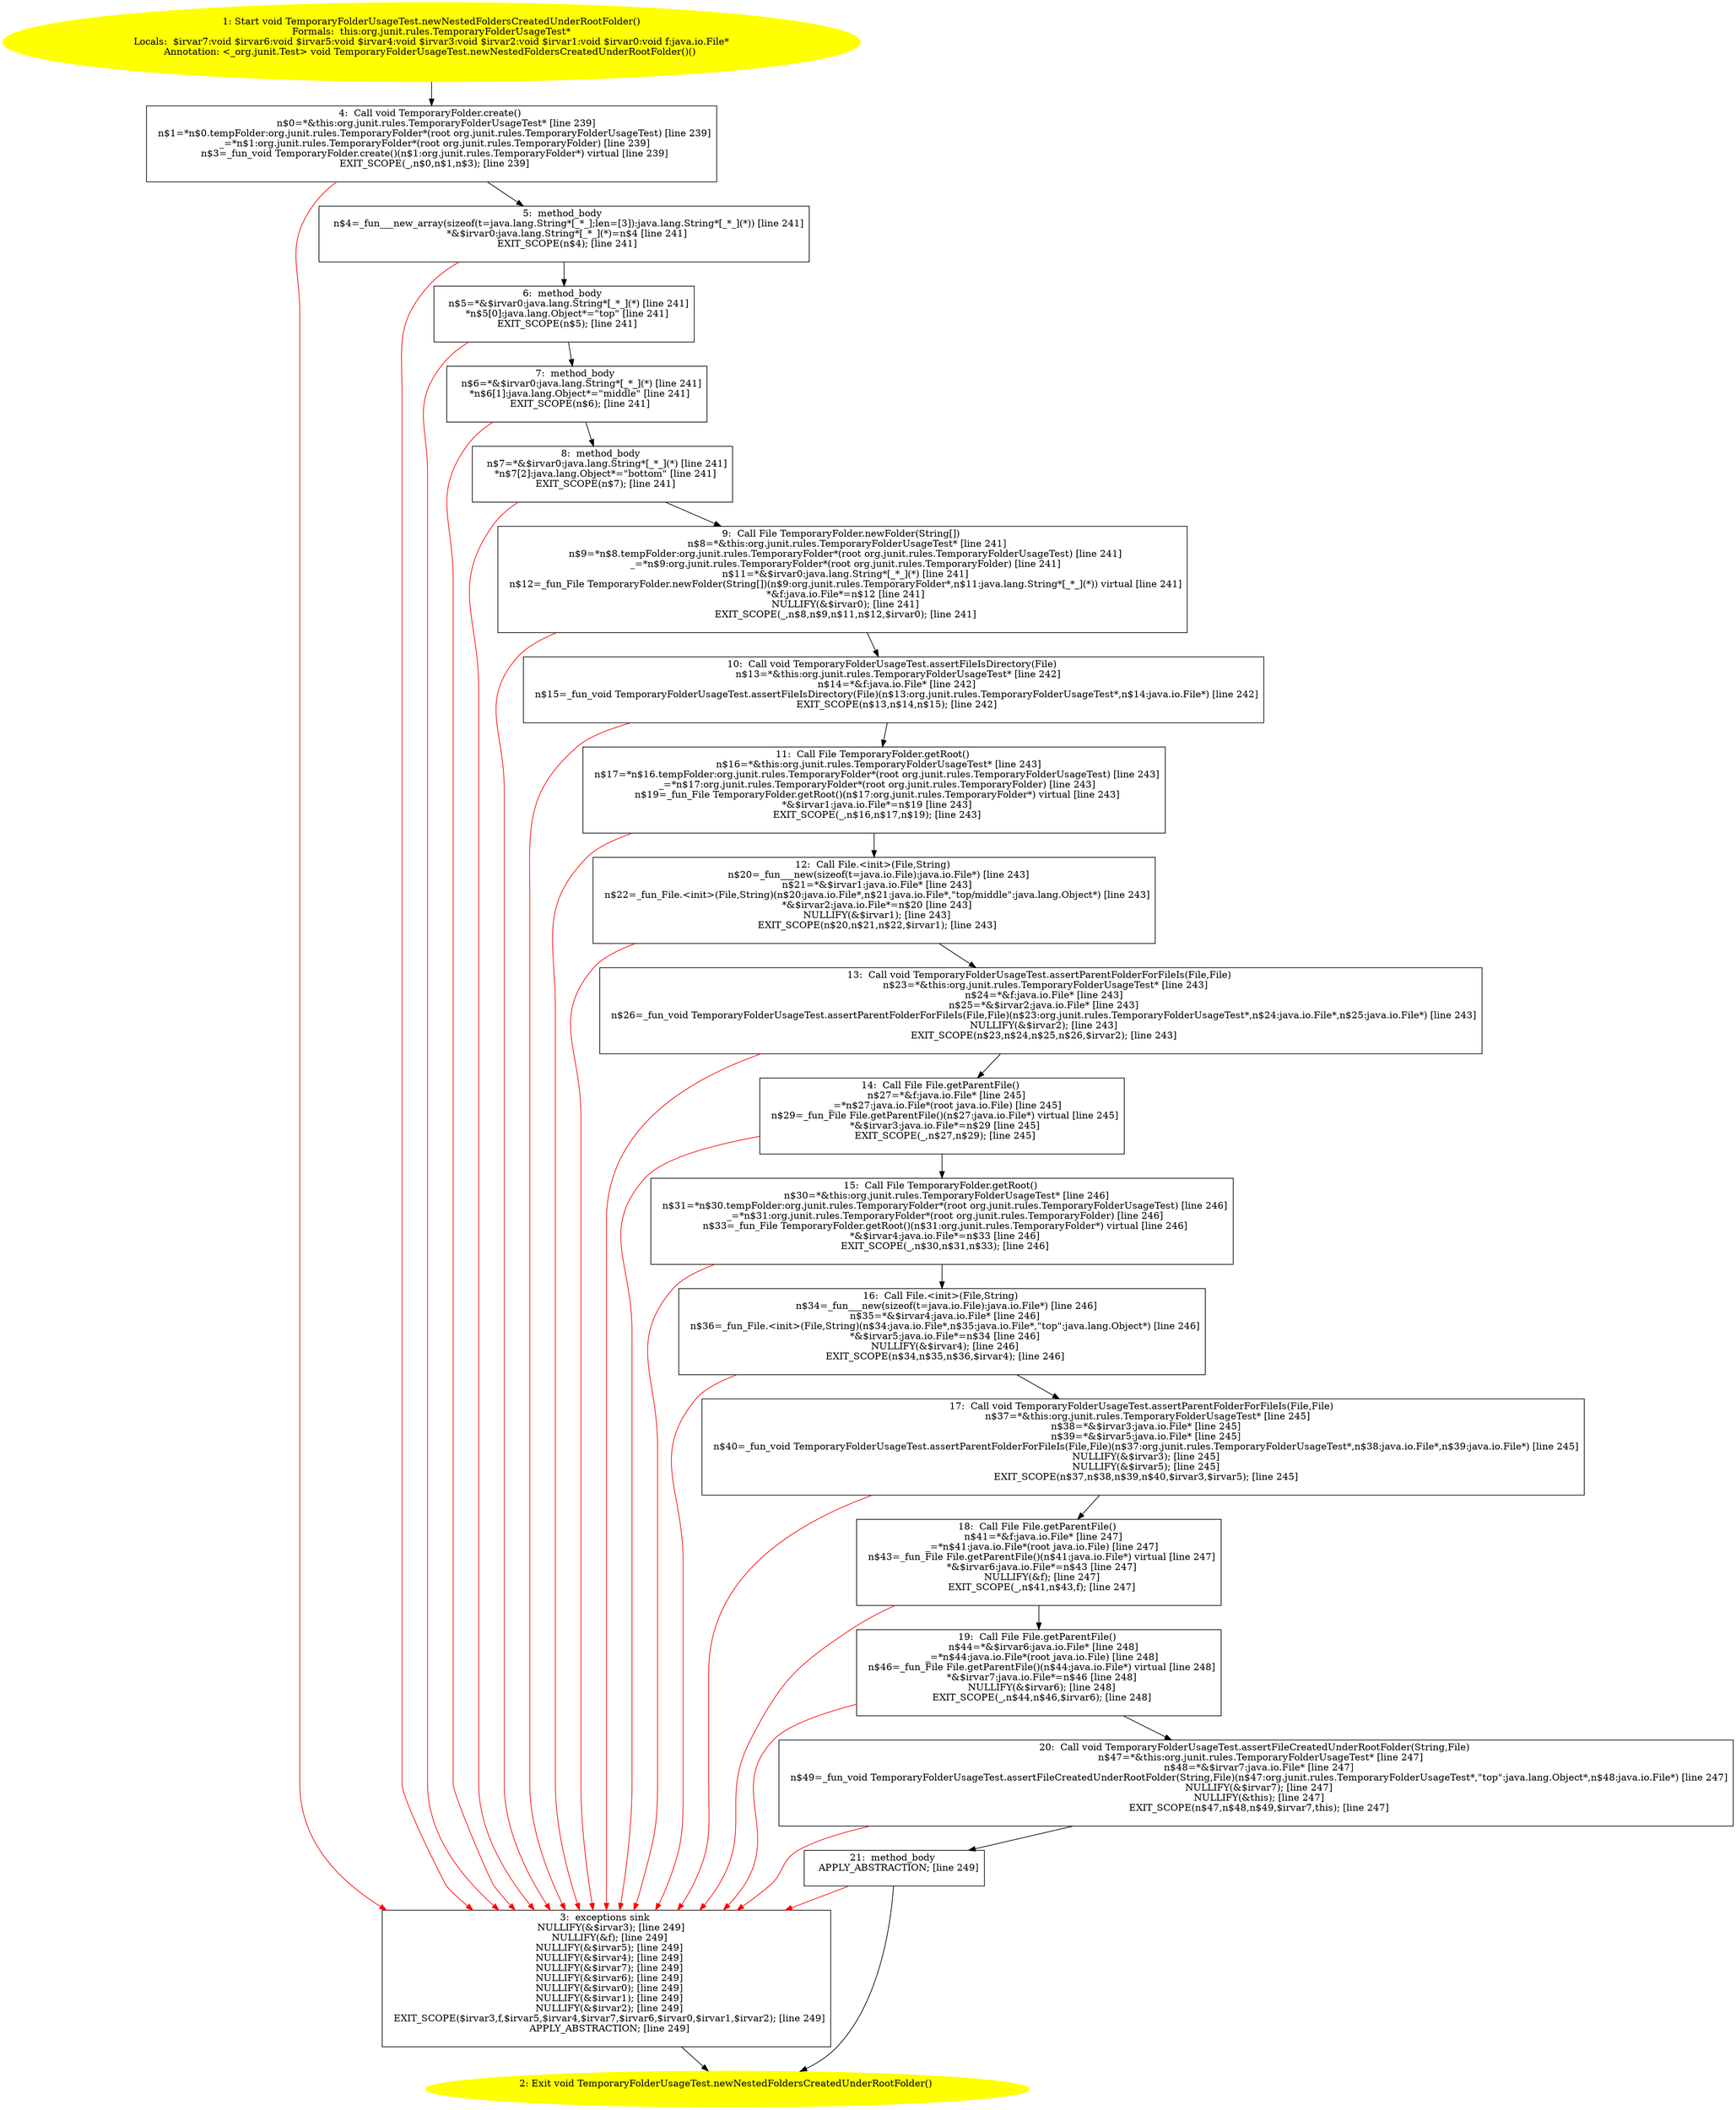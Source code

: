 /* @generated */
digraph cfg {
"org.junit.rules.TemporaryFolderUsageTest.newNestedFoldersCreatedUnderRootFolder():void.fa3fa28a13e59d0a9cc6decca48544f9_1" [label="1: Start void TemporaryFolderUsageTest.newNestedFoldersCreatedUnderRootFolder()\nFormals:  this:org.junit.rules.TemporaryFolderUsageTest*\nLocals:  $irvar7:void $irvar6:void $irvar5:void $irvar4:void $irvar3:void $irvar2:void $irvar1:void $irvar0:void f:java.io.File*\nAnnotation: <_org.junit.Test> void TemporaryFolderUsageTest.newNestedFoldersCreatedUnderRootFolder()() \n  " color=yellow style=filled]
	

	 "org.junit.rules.TemporaryFolderUsageTest.newNestedFoldersCreatedUnderRootFolder():void.fa3fa28a13e59d0a9cc6decca48544f9_1" -> "org.junit.rules.TemporaryFolderUsageTest.newNestedFoldersCreatedUnderRootFolder():void.fa3fa28a13e59d0a9cc6decca48544f9_4" ;
"org.junit.rules.TemporaryFolderUsageTest.newNestedFoldersCreatedUnderRootFolder():void.fa3fa28a13e59d0a9cc6decca48544f9_2" [label="2: Exit void TemporaryFolderUsageTest.newNestedFoldersCreatedUnderRootFolder() \n  " color=yellow style=filled]
	

"org.junit.rules.TemporaryFolderUsageTest.newNestedFoldersCreatedUnderRootFolder():void.fa3fa28a13e59d0a9cc6decca48544f9_3" [label="3:  exceptions sink \n   NULLIFY(&$irvar3); [line 249]\n  NULLIFY(&f); [line 249]\n  NULLIFY(&$irvar5); [line 249]\n  NULLIFY(&$irvar4); [line 249]\n  NULLIFY(&$irvar7); [line 249]\n  NULLIFY(&$irvar6); [line 249]\n  NULLIFY(&$irvar0); [line 249]\n  NULLIFY(&$irvar1); [line 249]\n  NULLIFY(&$irvar2); [line 249]\n  EXIT_SCOPE($irvar3,f,$irvar5,$irvar4,$irvar7,$irvar6,$irvar0,$irvar1,$irvar2); [line 249]\n  APPLY_ABSTRACTION; [line 249]\n " shape="box"]
	

	 "org.junit.rules.TemporaryFolderUsageTest.newNestedFoldersCreatedUnderRootFolder():void.fa3fa28a13e59d0a9cc6decca48544f9_3" -> "org.junit.rules.TemporaryFolderUsageTest.newNestedFoldersCreatedUnderRootFolder():void.fa3fa28a13e59d0a9cc6decca48544f9_2" ;
"org.junit.rules.TemporaryFolderUsageTest.newNestedFoldersCreatedUnderRootFolder():void.fa3fa28a13e59d0a9cc6decca48544f9_4" [label="4:  Call void TemporaryFolder.create() \n   n$0=*&this:org.junit.rules.TemporaryFolderUsageTest* [line 239]\n  n$1=*n$0.tempFolder:org.junit.rules.TemporaryFolder*(root org.junit.rules.TemporaryFolderUsageTest) [line 239]\n  _=*n$1:org.junit.rules.TemporaryFolder*(root org.junit.rules.TemporaryFolder) [line 239]\n  n$3=_fun_void TemporaryFolder.create()(n$1:org.junit.rules.TemporaryFolder*) virtual [line 239]\n  EXIT_SCOPE(_,n$0,n$1,n$3); [line 239]\n " shape="box"]
	

	 "org.junit.rules.TemporaryFolderUsageTest.newNestedFoldersCreatedUnderRootFolder():void.fa3fa28a13e59d0a9cc6decca48544f9_4" -> "org.junit.rules.TemporaryFolderUsageTest.newNestedFoldersCreatedUnderRootFolder():void.fa3fa28a13e59d0a9cc6decca48544f9_5" ;
	 "org.junit.rules.TemporaryFolderUsageTest.newNestedFoldersCreatedUnderRootFolder():void.fa3fa28a13e59d0a9cc6decca48544f9_4" -> "org.junit.rules.TemporaryFolderUsageTest.newNestedFoldersCreatedUnderRootFolder():void.fa3fa28a13e59d0a9cc6decca48544f9_3" [color="red" ];
"org.junit.rules.TemporaryFolderUsageTest.newNestedFoldersCreatedUnderRootFolder():void.fa3fa28a13e59d0a9cc6decca48544f9_5" [label="5:  method_body \n   n$4=_fun___new_array(sizeof(t=java.lang.String*[_*_];len=[3]):java.lang.String*[_*_](*)) [line 241]\n  *&$irvar0:java.lang.String*[_*_](*)=n$4 [line 241]\n  EXIT_SCOPE(n$4); [line 241]\n " shape="box"]
	

	 "org.junit.rules.TemporaryFolderUsageTest.newNestedFoldersCreatedUnderRootFolder():void.fa3fa28a13e59d0a9cc6decca48544f9_5" -> "org.junit.rules.TemporaryFolderUsageTest.newNestedFoldersCreatedUnderRootFolder():void.fa3fa28a13e59d0a9cc6decca48544f9_6" ;
	 "org.junit.rules.TemporaryFolderUsageTest.newNestedFoldersCreatedUnderRootFolder():void.fa3fa28a13e59d0a9cc6decca48544f9_5" -> "org.junit.rules.TemporaryFolderUsageTest.newNestedFoldersCreatedUnderRootFolder():void.fa3fa28a13e59d0a9cc6decca48544f9_3" [color="red" ];
"org.junit.rules.TemporaryFolderUsageTest.newNestedFoldersCreatedUnderRootFolder():void.fa3fa28a13e59d0a9cc6decca48544f9_6" [label="6:  method_body \n   n$5=*&$irvar0:java.lang.String*[_*_](*) [line 241]\n  *n$5[0]:java.lang.Object*=\"top\" [line 241]\n  EXIT_SCOPE(n$5); [line 241]\n " shape="box"]
	

	 "org.junit.rules.TemporaryFolderUsageTest.newNestedFoldersCreatedUnderRootFolder():void.fa3fa28a13e59d0a9cc6decca48544f9_6" -> "org.junit.rules.TemporaryFolderUsageTest.newNestedFoldersCreatedUnderRootFolder():void.fa3fa28a13e59d0a9cc6decca48544f9_7" ;
	 "org.junit.rules.TemporaryFolderUsageTest.newNestedFoldersCreatedUnderRootFolder():void.fa3fa28a13e59d0a9cc6decca48544f9_6" -> "org.junit.rules.TemporaryFolderUsageTest.newNestedFoldersCreatedUnderRootFolder():void.fa3fa28a13e59d0a9cc6decca48544f9_3" [color="red" ];
"org.junit.rules.TemporaryFolderUsageTest.newNestedFoldersCreatedUnderRootFolder():void.fa3fa28a13e59d0a9cc6decca48544f9_7" [label="7:  method_body \n   n$6=*&$irvar0:java.lang.String*[_*_](*) [line 241]\n  *n$6[1]:java.lang.Object*=\"middle\" [line 241]\n  EXIT_SCOPE(n$6); [line 241]\n " shape="box"]
	

	 "org.junit.rules.TemporaryFolderUsageTest.newNestedFoldersCreatedUnderRootFolder():void.fa3fa28a13e59d0a9cc6decca48544f9_7" -> "org.junit.rules.TemporaryFolderUsageTest.newNestedFoldersCreatedUnderRootFolder():void.fa3fa28a13e59d0a9cc6decca48544f9_8" ;
	 "org.junit.rules.TemporaryFolderUsageTest.newNestedFoldersCreatedUnderRootFolder():void.fa3fa28a13e59d0a9cc6decca48544f9_7" -> "org.junit.rules.TemporaryFolderUsageTest.newNestedFoldersCreatedUnderRootFolder():void.fa3fa28a13e59d0a9cc6decca48544f9_3" [color="red" ];
"org.junit.rules.TemporaryFolderUsageTest.newNestedFoldersCreatedUnderRootFolder():void.fa3fa28a13e59d0a9cc6decca48544f9_8" [label="8:  method_body \n   n$7=*&$irvar0:java.lang.String*[_*_](*) [line 241]\n  *n$7[2]:java.lang.Object*=\"bottom\" [line 241]\n  EXIT_SCOPE(n$7); [line 241]\n " shape="box"]
	

	 "org.junit.rules.TemporaryFolderUsageTest.newNestedFoldersCreatedUnderRootFolder():void.fa3fa28a13e59d0a9cc6decca48544f9_8" -> "org.junit.rules.TemporaryFolderUsageTest.newNestedFoldersCreatedUnderRootFolder():void.fa3fa28a13e59d0a9cc6decca48544f9_9" ;
	 "org.junit.rules.TemporaryFolderUsageTest.newNestedFoldersCreatedUnderRootFolder():void.fa3fa28a13e59d0a9cc6decca48544f9_8" -> "org.junit.rules.TemporaryFolderUsageTest.newNestedFoldersCreatedUnderRootFolder():void.fa3fa28a13e59d0a9cc6decca48544f9_3" [color="red" ];
"org.junit.rules.TemporaryFolderUsageTest.newNestedFoldersCreatedUnderRootFolder():void.fa3fa28a13e59d0a9cc6decca48544f9_9" [label="9:  Call File TemporaryFolder.newFolder(String[]) \n   n$8=*&this:org.junit.rules.TemporaryFolderUsageTest* [line 241]\n  n$9=*n$8.tempFolder:org.junit.rules.TemporaryFolder*(root org.junit.rules.TemporaryFolderUsageTest) [line 241]\n  _=*n$9:org.junit.rules.TemporaryFolder*(root org.junit.rules.TemporaryFolder) [line 241]\n  n$11=*&$irvar0:java.lang.String*[_*_](*) [line 241]\n  n$12=_fun_File TemporaryFolder.newFolder(String[])(n$9:org.junit.rules.TemporaryFolder*,n$11:java.lang.String*[_*_](*)) virtual [line 241]\n  *&f:java.io.File*=n$12 [line 241]\n  NULLIFY(&$irvar0); [line 241]\n  EXIT_SCOPE(_,n$8,n$9,n$11,n$12,$irvar0); [line 241]\n " shape="box"]
	

	 "org.junit.rules.TemporaryFolderUsageTest.newNestedFoldersCreatedUnderRootFolder():void.fa3fa28a13e59d0a9cc6decca48544f9_9" -> "org.junit.rules.TemporaryFolderUsageTest.newNestedFoldersCreatedUnderRootFolder():void.fa3fa28a13e59d0a9cc6decca48544f9_10" ;
	 "org.junit.rules.TemporaryFolderUsageTest.newNestedFoldersCreatedUnderRootFolder():void.fa3fa28a13e59d0a9cc6decca48544f9_9" -> "org.junit.rules.TemporaryFolderUsageTest.newNestedFoldersCreatedUnderRootFolder():void.fa3fa28a13e59d0a9cc6decca48544f9_3" [color="red" ];
"org.junit.rules.TemporaryFolderUsageTest.newNestedFoldersCreatedUnderRootFolder():void.fa3fa28a13e59d0a9cc6decca48544f9_10" [label="10:  Call void TemporaryFolderUsageTest.assertFileIsDirectory(File) \n   n$13=*&this:org.junit.rules.TemporaryFolderUsageTest* [line 242]\n  n$14=*&f:java.io.File* [line 242]\n  n$15=_fun_void TemporaryFolderUsageTest.assertFileIsDirectory(File)(n$13:org.junit.rules.TemporaryFolderUsageTest*,n$14:java.io.File*) [line 242]\n  EXIT_SCOPE(n$13,n$14,n$15); [line 242]\n " shape="box"]
	

	 "org.junit.rules.TemporaryFolderUsageTest.newNestedFoldersCreatedUnderRootFolder():void.fa3fa28a13e59d0a9cc6decca48544f9_10" -> "org.junit.rules.TemporaryFolderUsageTest.newNestedFoldersCreatedUnderRootFolder():void.fa3fa28a13e59d0a9cc6decca48544f9_11" ;
	 "org.junit.rules.TemporaryFolderUsageTest.newNestedFoldersCreatedUnderRootFolder():void.fa3fa28a13e59d0a9cc6decca48544f9_10" -> "org.junit.rules.TemporaryFolderUsageTest.newNestedFoldersCreatedUnderRootFolder():void.fa3fa28a13e59d0a9cc6decca48544f9_3" [color="red" ];
"org.junit.rules.TemporaryFolderUsageTest.newNestedFoldersCreatedUnderRootFolder():void.fa3fa28a13e59d0a9cc6decca48544f9_11" [label="11:  Call File TemporaryFolder.getRoot() \n   n$16=*&this:org.junit.rules.TemporaryFolderUsageTest* [line 243]\n  n$17=*n$16.tempFolder:org.junit.rules.TemporaryFolder*(root org.junit.rules.TemporaryFolderUsageTest) [line 243]\n  _=*n$17:org.junit.rules.TemporaryFolder*(root org.junit.rules.TemporaryFolder) [line 243]\n  n$19=_fun_File TemporaryFolder.getRoot()(n$17:org.junit.rules.TemporaryFolder*) virtual [line 243]\n  *&$irvar1:java.io.File*=n$19 [line 243]\n  EXIT_SCOPE(_,n$16,n$17,n$19); [line 243]\n " shape="box"]
	

	 "org.junit.rules.TemporaryFolderUsageTest.newNestedFoldersCreatedUnderRootFolder():void.fa3fa28a13e59d0a9cc6decca48544f9_11" -> "org.junit.rules.TemporaryFolderUsageTest.newNestedFoldersCreatedUnderRootFolder():void.fa3fa28a13e59d0a9cc6decca48544f9_12" ;
	 "org.junit.rules.TemporaryFolderUsageTest.newNestedFoldersCreatedUnderRootFolder():void.fa3fa28a13e59d0a9cc6decca48544f9_11" -> "org.junit.rules.TemporaryFolderUsageTest.newNestedFoldersCreatedUnderRootFolder():void.fa3fa28a13e59d0a9cc6decca48544f9_3" [color="red" ];
"org.junit.rules.TemporaryFolderUsageTest.newNestedFoldersCreatedUnderRootFolder():void.fa3fa28a13e59d0a9cc6decca48544f9_12" [label="12:  Call File.<init>(File,String) \n   n$20=_fun___new(sizeof(t=java.io.File):java.io.File*) [line 243]\n  n$21=*&$irvar1:java.io.File* [line 243]\n  n$22=_fun_File.<init>(File,String)(n$20:java.io.File*,n$21:java.io.File*,\"top/middle\":java.lang.Object*) [line 243]\n  *&$irvar2:java.io.File*=n$20 [line 243]\n  NULLIFY(&$irvar1); [line 243]\n  EXIT_SCOPE(n$20,n$21,n$22,$irvar1); [line 243]\n " shape="box"]
	

	 "org.junit.rules.TemporaryFolderUsageTest.newNestedFoldersCreatedUnderRootFolder():void.fa3fa28a13e59d0a9cc6decca48544f9_12" -> "org.junit.rules.TemporaryFolderUsageTest.newNestedFoldersCreatedUnderRootFolder():void.fa3fa28a13e59d0a9cc6decca48544f9_13" ;
	 "org.junit.rules.TemporaryFolderUsageTest.newNestedFoldersCreatedUnderRootFolder():void.fa3fa28a13e59d0a9cc6decca48544f9_12" -> "org.junit.rules.TemporaryFolderUsageTest.newNestedFoldersCreatedUnderRootFolder():void.fa3fa28a13e59d0a9cc6decca48544f9_3" [color="red" ];
"org.junit.rules.TemporaryFolderUsageTest.newNestedFoldersCreatedUnderRootFolder():void.fa3fa28a13e59d0a9cc6decca48544f9_13" [label="13:  Call void TemporaryFolderUsageTest.assertParentFolderForFileIs(File,File) \n   n$23=*&this:org.junit.rules.TemporaryFolderUsageTest* [line 243]\n  n$24=*&f:java.io.File* [line 243]\n  n$25=*&$irvar2:java.io.File* [line 243]\n  n$26=_fun_void TemporaryFolderUsageTest.assertParentFolderForFileIs(File,File)(n$23:org.junit.rules.TemporaryFolderUsageTest*,n$24:java.io.File*,n$25:java.io.File*) [line 243]\n  NULLIFY(&$irvar2); [line 243]\n  EXIT_SCOPE(n$23,n$24,n$25,n$26,$irvar2); [line 243]\n " shape="box"]
	

	 "org.junit.rules.TemporaryFolderUsageTest.newNestedFoldersCreatedUnderRootFolder():void.fa3fa28a13e59d0a9cc6decca48544f9_13" -> "org.junit.rules.TemporaryFolderUsageTest.newNestedFoldersCreatedUnderRootFolder():void.fa3fa28a13e59d0a9cc6decca48544f9_14" ;
	 "org.junit.rules.TemporaryFolderUsageTest.newNestedFoldersCreatedUnderRootFolder():void.fa3fa28a13e59d0a9cc6decca48544f9_13" -> "org.junit.rules.TemporaryFolderUsageTest.newNestedFoldersCreatedUnderRootFolder():void.fa3fa28a13e59d0a9cc6decca48544f9_3" [color="red" ];
"org.junit.rules.TemporaryFolderUsageTest.newNestedFoldersCreatedUnderRootFolder():void.fa3fa28a13e59d0a9cc6decca48544f9_14" [label="14:  Call File File.getParentFile() \n   n$27=*&f:java.io.File* [line 245]\n  _=*n$27:java.io.File*(root java.io.File) [line 245]\n  n$29=_fun_File File.getParentFile()(n$27:java.io.File*) virtual [line 245]\n  *&$irvar3:java.io.File*=n$29 [line 245]\n  EXIT_SCOPE(_,n$27,n$29); [line 245]\n " shape="box"]
	

	 "org.junit.rules.TemporaryFolderUsageTest.newNestedFoldersCreatedUnderRootFolder():void.fa3fa28a13e59d0a9cc6decca48544f9_14" -> "org.junit.rules.TemporaryFolderUsageTest.newNestedFoldersCreatedUnderRootFolder():void.fa3fa28a13e59d0a9cc6decca48544f9_15" ;
	 "org.junit.rules.TemporaryFolderUsageTest.newNestedFoldersCreatedUnderRootFolder():void.fa3fa28a13e59d0a9cc6decca48544f9_14" -> "org.junit.rules.TemporaryFolderUsageTest.newNestedFoldersCreatedUnderRootFolder():void.fa3fa28a13e59d0a9cc6decca48544f9_3" [color="red" ];
"org.junit.rules.TemporaryFolderUsageTest.newNestedFoldersCreatedUnderRootFolder():void.fa3fa28a13e59d0a9cc6decca48544f9_15" [label="15:  Call File TemporaryFolder.getRoot() \n   n$30=*&this:org.junit.rules.TemporaryFolderUsageTest* [line 246]\n  n$31=*n$30.tempFolder:org.junit.rules.TemporaryFolder*(root org.junit.rules.TemporaryFolderUsageTest) [line 246]\n  _=*n$31:org.junit.rules.TemporaryFolder*(root org.junit.rules.TemporaryFolder) [line 246]\n  n$33=_fun_File TemporaryFolder.getRoot()(n$31:org.junit.rules.TemporaryFolder*) virtual [line 246]\n  *&$irvar4:java.io.File*=n$33 [line 246]\n  EXIT_SCOPE(_,n$30,n$31,n$33); [line 246]\n " shape="box"]
	

	 "org.junit.rules.TemporaryFolderUsageTest.newNestedFoldersCreatedUnderRootFolder():void.fa3fa28a13e59d0a9cc6decca48544f9_15" -> "org.junit.rules.TemporaryFolderUsageTest.newNestedFoldersCreatedUnderRootFolder():void.fa3fa28a13e59d0a9cc6decca48544f9_16" ;
	 "org.junit.rules.TemporaryFolderUsageTest.newNestedFoldersCreatedUnderRootFolder():void.fa3fa28a13e59d0a9cc6decca48544f9_15" -> "org.junit.rules.TemporaryFolderUsageTest.newNestedFoldersCreatedUnderRootFolder():void.fa3fa28a13e59d0a9cc6decca48544f9_3" [color="red" ];
"org.junit.rules.TemporaryFolderUsageTest.newNestedFoldersCreatedUnderRootFolder():void.fa3fa28a13e59d0a9cc6decca48544f9_16" [label="16:  Call File.<init>(File,String) \n   n$34=_fun___new(sizeof(t=java.io.File):java.io.File*) [line 246]\n  n$35=*&$irvar4:java.io.File* [line 246]\n  n$36=_fun_File.<init>(File,String)(n$34:java.io.File*,n$35:java.io.File*,\"top\":java.lang.Object*) [line 246]\n  *&$irvar5:java.io.File*=n$34 [line 246]\n  NULLIFY(&$irvar4); [line 246]\n  EXIT_SCOPE(n$34,n$35,n$36,$irvar4); [line 246]\n " shape="box"]
	

	 "org.junit.rules.TemporaryFolderUsageTest.newNestedFoldersCreatedUnderRootFolder():void.fa3fa28a13e59d0a9cc6decca48544f9_16" -> "org.junit.rules.TemporaryFolderUsageTest.newNestedFoldersCreatedUnderRootFolder():void.fa3fa28a13e59d0a9cc6decca48544f9_17" ;
	 "org.junit.rules.TemporaryFolderUsageTest.newNestedFoldersCreatedUnderRootFolder():void.fa3fa28a13e59d0a9cc6decca48544f9_16" -> "org.junit.rules.TemporaryFolderUsageTest.newNestedFoldersCreatedUnderRootFolder():void.fa3fa28a13e59d0a9cc6decca48544f9_3" [color="red" ];
"org.junit.rules.TemporaryFolderUsageTest.newNestedFoldersCreatedUnderRootFolder():void.fa3fa28a13e59d0a9cc6decca48544f9_17" [label="17:  Call void TemporaryFolderUsageTest.assertParentFolderForFileIs(File,File) \n   n$37=*&this:org.junit.rules.TemporaryFolderUsageTest* [line 245]\n  n$38=*&$irvar3:java.io.File* [line 245]\n  n$39=*&$irvar5:java.io.File* [line 245]\n  n$40=_fun_void TemporaryFolderUsageTest.assertParentFolderForFileIs(File,File)(n$37:org.junit.rules.TemporaryFolderUsageTest*,n$38:java.io.File*,n$39:java.io.File*) [line 245]\n  NULLIFY(&$irvar3); [line 245]\n  NULLIFY(&$irvar5); [line 245]\n  EXIT_SCOPE(n$37,n$38,n$39,n$40,$irvar3,$irvar5); [line 245]\n " shape="box"]
	

	 "org.junit.rules.TemporaryFolderUsageTest.newNestedFoldersCreatedUnderRootFolder():void.fa3fa28a13e59d0a9cc6decca48544f9_17" -> "org.junit.rules.TemporaryFolderUsageTest.newNestedFoldersCreatedUnderRootFolder():void.fa3fa28a13e59d0a9cc6decca48544f9_18" ;
	 "org.junit.rules.TemporaryFolderUsageTest.newNestedFoldersCreatedUnderRootFolder():void.fa3fa28a13e59d0a9cc6decca48544f9_17" -> "org.junit.rules.TemporaryFolderUsageTest.newNestedFoldersCreatedUnderRootFolder():void.fa3fa28a13e59d0a9cc6decca48544f9_3" [color="red" ];
"org.junit.rules.TemporaryFolderUsageTest.newNestedFoldersCreatedUnderRootFolder():void.fa3fa28a13e59d0a9cc6decca48544f9_18" [label="18:  Call File File.getParentFile() \n   n$41=*&f:java.io.File* [line 247]\n  _=*n$41:java.io.File*(root java.io.File) [line 247]\n  n$43=_fun_File File.getParentFile()(n$41:java.io.File*) virtual [line 247]\n  *&$irvar6:java.io.File*=n$43 [line 247]\n  NULLIFY(&f); [line 247]\n  EXIT_SCOPE(_,n$41,n$43,f); [line 247]\n " shape="box"]
	

	 "org.junit.rules.TemporaryFolderUsageTest.newNestedFoldersCreatedUnderRootFolder():void.fa3fa28a13e59d0a9cc6decca48544f9_18" -> "org.junit.rules.TemporaryFolderUsageTest.newNestedFoldersCreatedUnderRootFolder():void.fa3fa28a13e59d0a9cc6decca48544f9_19" ;
	 "org.junit.rules.TemporaryFolderUsageTest.newNestedFoldersCreatedUnderRootFolder():void.fa3fa28a13e59d0a9cc6decca48544f9_18" -> "org.junit.rules.TemporaryFolderUsageTest.newNestedFoldersCreatedUnderRootFolder():void.fa3fa28a13e59d0a9cc6decca48544f9_3" [color="red" ];
"org.junit.rules.TemporaryFolderUsageTest.newNestedFoldersCreatedUnderRootFolder():void.fa3fa28a13e59d0a9cc6decca48544f9_19" [label="19:  Call File File.getParentFile() \n   n$44=*&$irvar6:java.io.File* [line 248]\n  _=*n$44:java.io.File*(root java.io.File) [line 248]\n  n$46=_fun_File File.getParentFile()(n$44:java.io.File*) virtual [line 248]\n  *&$irvar7:java.io.File*=n$46 [line 248]\n  NULLIFY(&$irvar6); [line 248]\n  EXIT_SCOPE(_,n$44,n$46,$irvar6); [line 248]\n " shape="box"]
	

	 "org.junit.rules.TemporaryFolderUsageTest.newNestedFoldersCreatedUnderRootFolder():void.fa3fa28a13e59d0a9cc6decca48544f9_19" -> "org.junit.rules.TemporaryFolderUsageTest.newNestedFoldersCreatedUnderRootFolder():void.fa3fa28a13e59d0a9cc6decca48544f9_20" ;
	 "org.junit.rules.TemporaryFolderUsageTest.newNestedFoldersCreatedUnderRootFolder():void.fa3fa28a13e59d0a9cc6decca48544f9_19" -> "org.junit.rules.TemporaryFolderUsageTest.newNestedFoldersCreatedUnderRootFolder():void.fa3fa28a13e59d0a9cc6decca48544f9_3" [color="red" ];
"org.junit.rules.TemporaryFolderUsageTest.newNestedFoldersCreatedUnderRootFolder():void.fa3fa28a13e59d0a9cc6decca48544f9_20" [label="20:  Call void TemporaryFolderUsageTest.assertFileCreatedUnderRootFolder(String,File) \n   n$47=*&this:org.junit.rules.TemporaryFolderUsageTest* [line 247]\n  n$48=*&$irvar7:java.io.File* [line 247]\n  n$49=_fun_void TemporaryFolderUsageTest.assertFileCreatedUnderRootFolder(String,File)(n$47:org.junit.rules.TemporaryFolderUsageTest*,\"top\":java.lang.Object*,n$48:java.io.File*) [line 247]\n  NULLIFY(&$irvar7); [line 247]\n  NULLIFY(&this); [line 247]\n  EXIT_SCOPE(n$47,n$48,n$49,$irvar7,this); [line 247]\n " shape="box"]
	

	 "org.junit.rules.TemporaryFolderUsageTest.newNestedFoldersCreatedUnderRootFolder():void.fa3fa28a13e59d0a9cc6decca48544f9_20" -> "org.junit.rules.TemporaryFolderUsageTest.newNestedFoldersCreatedUnderRootFolder():void.fa3fa28a13e59d0a9cc6decca48544f9_21" ;
	 "org.junit.rules.TemporaryFolderUsageTest.newNestedFoldersCreatedUnderRootFolder():void.fa3fa28a13e59d0a9cc6decca48544f9_20" -> "org.junit.rules.TemporaryFolderUsageTest.newNestedFoldersCreatedUnderRootFolder():void.fa3fa28a13e59d0a9cc6decca48544f9_3" [color="red" ];
"org.junit.rules.TemporaryFolderUsageTest.newNestedFoldersCreatedUnderRootFolder():void.fa3fa28a13e59d0a9cc6decca48544f9_21" [label="21:  method_body \n   APPLY_ABSTRACTION; [line 249]\n " shape="box"]
	

	 "org.junit.rules.TemporaryFolderUsageTest.newNestedFoldersCreatedUnderRootFolder():void.fa3fa28a13e59d0a9cc6decca48544f9_21" -> "org.junit.rules.TemporaryFolderUsageTest.newNestedFoldersCreatedUnderRootFolder():void.fa3fa28a13e59d0a9cc6decca48544f9_2" ;
	 "org.junit.rules.TemporaryFolderUsageTest.newNestedFoldersCreatedUnderRootFolder():void.fa3fa28a13e59d0a9cc6decca48544f9_21" -> "org.junit.rules.TemporaryFolderUsageTest.newNestedFoldersCreatedUnderRootFolder():void.fa3fa28a13e59d0a9cc6decca48544f9_3" [color="red" ];
}
